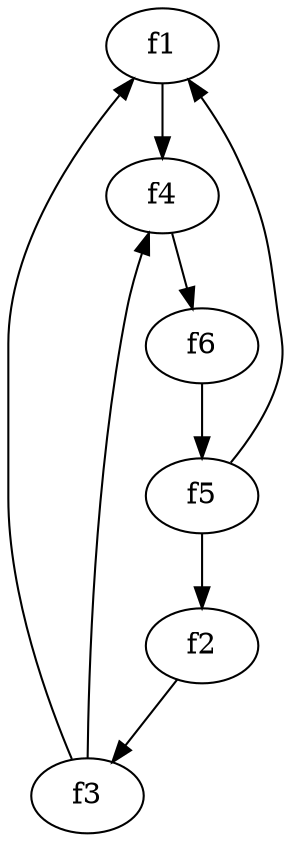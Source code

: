strict digraph  {
f1;
f2;
f3;
f4;
f5;
f6;
f1 -> f4  [weight=2];
f2 -> f3  [weight=2];
f3 -> f4  [weight=2];
f3 -> f1  [weight=2];
f4 -> f6  [weight=2];
f5 -> f1  [weight=2];
f5 -> f2  [weight=2];
f6 -> f5  [weight=2];
}

